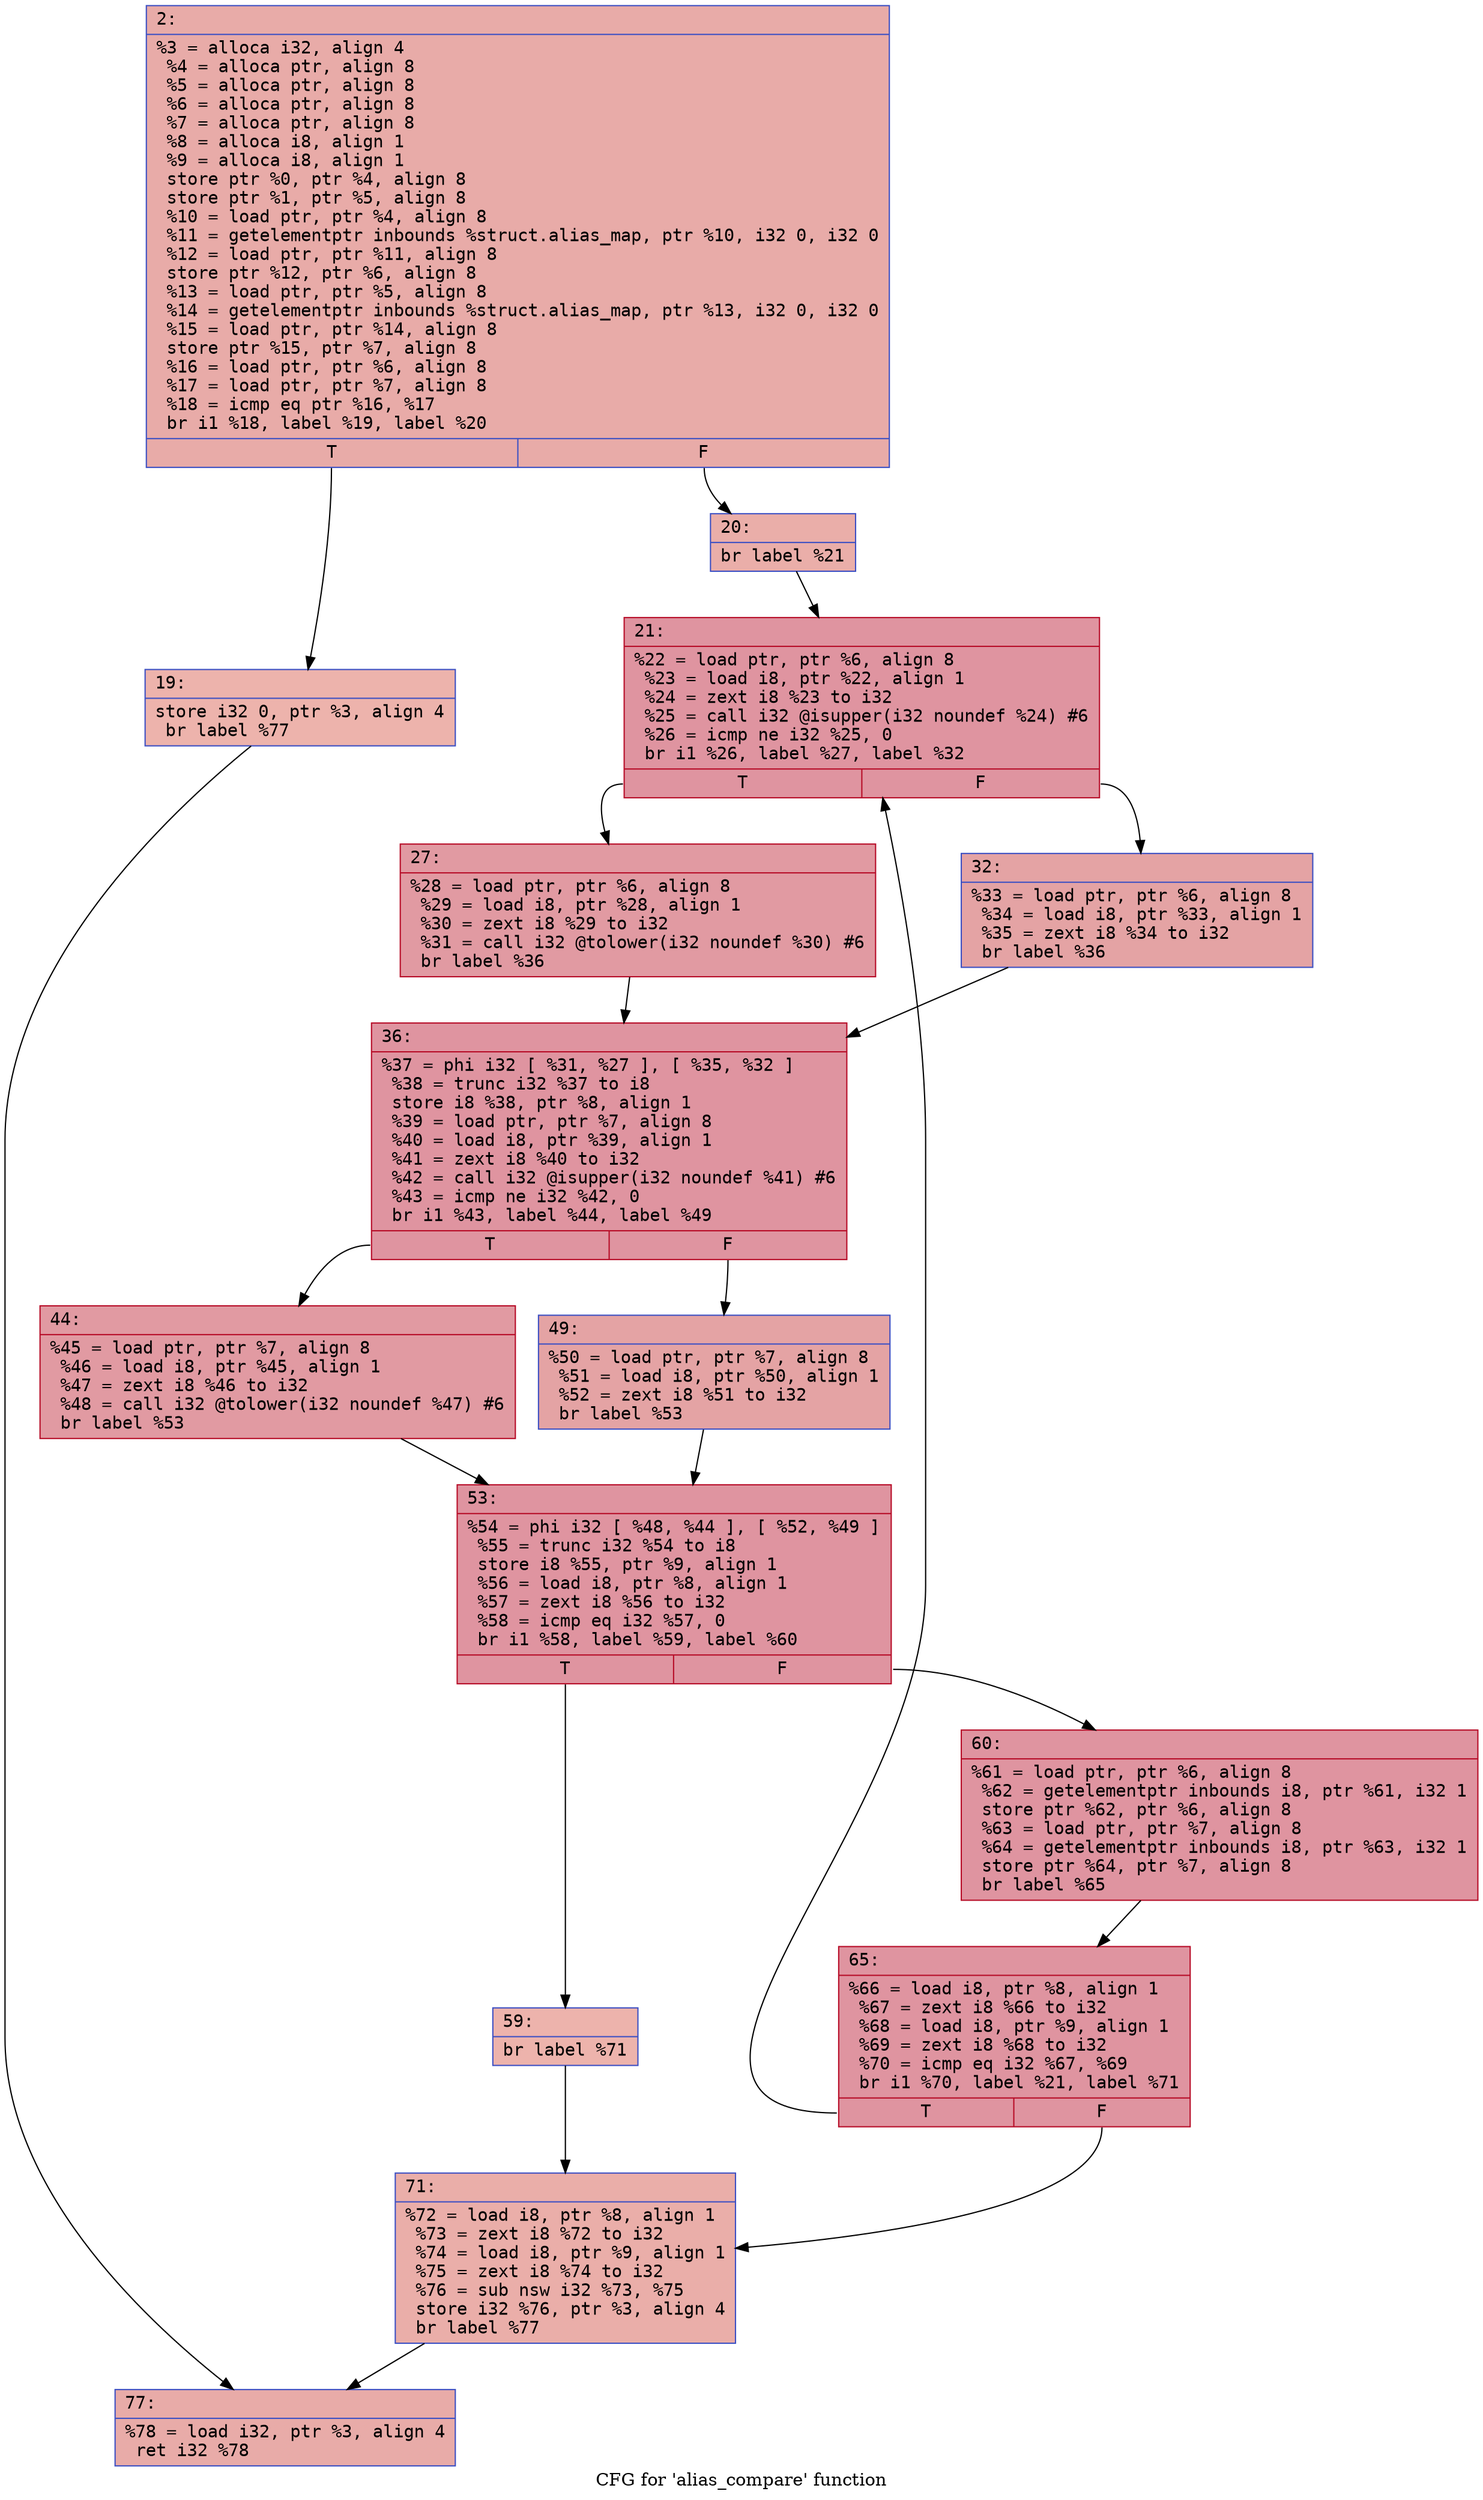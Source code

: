 digraph "CFG for 'alias_compare' function" {
	label="CFG for 'alias_compare' function";

	Node0x600000a32850 [shape=record,color="#3d50c3ff", style=filled, fillcolor="#cc403a70" fontname="Courier",label="{2:\l|  %3 = alloca i32, align 4\l  %4 = alloca ptr, align 8\l  %5 = alloca ptr, align 8\l  %6 = alloca ptr, align 8\l  %7 = alloca ptr, align 8\l  %8 = alloca i8, align 1\l  %9 = alloca i8, align 1\l  store ptr %0, ptr %4, align 8\l  store ptr %1, ptr %5, align 8\l  %10 = load ptr, ptr %4, align 8\l  %11 = getelementptr inbounds %struct.alias_map, ptr %10, i32 0, i32 0\l  %12 = load ptr, ptr %11, align 8\l  store ptr %12, ptr %6, align 8\l  %13 = load ptr, ptr %5, align 8\l  %14 = getelementptr inbounds %struct.alias_map, ptr %13, i32 0, i32 0\l  %15 = load ptr, ptr %14, align 8\l  store ptr %15, ptr %7, align 8\l  %16 = load ptr, ptr %6, align 8\l  %17 = load ptr, ptr %7, align 8\l  %18 = icmp eq ptr %16, %17\l  br i1 %18, label %19, label %20\l|{<s0>T|<s1>F}}"];
	Node0x600000a32850:s0 -> Node0x600000a328f0[tooltip="2 -> 19\nProbability 37.50%" ];
	Node0x600000a32850:s1 -> Node0x600000a32940[tooltip="2 -> 20\nProbability 62.50%" ];
	Node0x600000a328f0 [shape=record,color="#3d50c3ff", style=filled, fillcolor="#d6524470" fontname="Courier",label="{19:\l|  store i32 0, ptr %3, align 4\l  br label %77\l}"];
	Node0x600000a328f0 -> Node0x600000a32d00[tooltip="19 -> 77\nProbability 100.00%" ];
	Node0x600000a32940 [shape=record,color="#3d50c3ff", style=filled, fillcolor="#d0473d70" fontname="Courier",label="{20:\l|  br label %21\l}"];
	Node0x600000a32940 -> Node0x600000a32990[tooltip="20 -> 21\nProbability 100.00%" ];
	Node0x600000a32990 [shape=record,color="#b70d28ff", style=filled, fillcolor="#b70d2870" fontname="Courier",label="{21:\l|  %22 = load ptr, ptr %6, align 8\l  %23 = load i8, ptr %22, align 1\l  %24 = zext i8 %23 to i32\l  %25 = call i32 @isupper(i32 noundef %24) #6\l  %26 = icmp ne i32 %25, 0\l  br i1 %26, label %27, label %32\l|{<s0>T|<s1>F}}"];
	Node0x600000a32990:s0 -> Node0x600000a329e0[tooltip="21 -> 27\nProbability 62.50%" ];
	Node0x600000a32990:s1 -> Node0x600000a32a30[tooltip="21 -> 32\nProbability 37.50%" ];
	Node0x600000a329e0 [shape=record,color="#b70d28ff", style=filled, fillcolor="#bb1b2c70" fontname="Courier",label="{27:\l|  %28 = load ptr, ptr %6, align 8\l  %29 = load i8, ptr %28, align 1\l  %30 = zext i8 %29 to i32\l  %31 = call i32 @tolower(i32 noundef %30) #6\l  br label %36\l}"];
	Node0x600000a329e0 -> Node0x600000a32a80[tooltip="27 -> 36\nProbability 100.00%" ];
	Node0x600000a32a30 [shape=record,color="#3d50c3ff", style=filled, fillcolor="#c32e3170" fontname="Courier",label="{32:\l|  %33 = load ptr, ptr %6, align 8\l  %34 = load i8, ptr %33, align 1\l  %35 = zext i8 %34 to i32\l  br label %36\l}"];
	Node0x600000a32a30 -> Node0x600000a32a80[tooltip="32 -> 36\nProbability 100.00%" ];
	Node0x600000a32a80 [shape=record,color="#b70d28ff", style=filled, fillcolor="#b70d2870" fontname="Courier",label="{36:\l|  %37 = phi i32 [ %31, %27 ], [ %35, %32 ]\l  %38 = trunc i32 %37 to i8\l  store i8 %38, ptr %8, align 1\l  %39 = load ptr, ptr %7, align 8\l  %40 = load i8, ptr %39, align 1\l  %41 = zext i8 %40 to i32\l  %42 = call i32 @isupper(i32 noundef %41) #6\l  %43 = icmp ne i32 %42, 0\l  br i1 %43, label %44, label %49\l|{<s0>T|<s1>F}}"];
	Node0x600000a32a80:s0 -> Node0x600000a32ad0[tooltip="36 -> 44\nProbability 62.50%" ];
	Node0x600000a32a80:s1 -> Node0x600000a32b20[tooltip="36 -> 49\nProbability 37.50%" ];
	Node0x600000a32ad0 [shape=record,color="#b70d28ff", style=filled, fillcolor="#bb1b2c70" fontname="Courier",label="{44:\l|  %45 = load ptr, ptr %7, align 8\l  %46 = load i8, ptr %45, align 1\l  %47 = zext i8 %46 to i32\l  %48 = call i32 @tolower(i32 noundef %47) #6\l  br label %53\l}"];
	Node0x600000a32ad0 -> Node0x600000a32b70[tooltip="44 -> 53\nProbability 100.00%" ];
	Node0x600000a32b20 [shape=record,color="#3d50c3ff", style=filled, fillcolor="#c32e3170" fontname="Courier",label="{49:\l|  %50 = load ptr, ptr %7, align 8\l  %51 = load i8, ptr %50, align 1\l  %52 = zext i8 %51 to i32\l  br label %53\l}"];
	Node0x600000a32b20 -> Node0x600000a32b70[tooltip="49 -> 53\nProbability 100.00%" ];
	Node0x600000a32b70 [shape=record,color="#b70d28ff", style=filled, fillcolor="#b70d2870" fontname="Courier",label="{53:\l|  %54 = phi i32 [ %48, %44 ], [ %52, %49 ]\l  %55 = trunc i32 %54 to i8\l  store i8 %55, ptr %9, align 1\l  %56 = load i8, ptr %8, align 1\l  %57 = zext i8 %56 to i32\l  %58 = icmp eq i32 %57, 0\l  br i1 %58, label %59, label %60\l|{<s0>T|<s1>F}}"];
	Node0x600000a32b70:s0 -> Node0x600000a32bc0[tooltip="53 -> 59\nProbability 3.12%" ];
	Node0x600000a32b70:s1 -> Node0x600000a32c10[tooltip="53 -> 60\nProbability 96.88%" ];
	Node0x600000a32bc0 [shape=record,color="#3d50c3ff", style=filled, fillcolor="#d6524470" fontname="Courier",label="{59:\l|  br label %71\l}"];
	Node0x600000a32bc0 -> Node0x600000a32cb0[tooltip="59 -> 71\nProbability 100.00%" ];
	Node0x600000a32c10 [shape=record,color="#b70d28ff", style=filled, fillcolor="#b70d2870" fontname="Courier",label="{60:\l|  %61 = load ptr, ptr %6, align 8\l  %62 = getelementptr inbounds i8, ptr %61, i32 1\l  store ptr %62, ptr %6, align 8\l  %63 = load ptr, ptr %7, align 8\l  %64 = getelementptr inbounds i8, ptr %63, i32 1\l  store ptr %64, ptr %7, align 8\l  br label %65\l}"];
	Node0x600000a32c10 -> Node0x600000a32c60[tooltip="60 -> 65\nProbability 100.00%" ];
	Node0x600000a32c60 [shape=record,color="#b70d28ff", style=filled, fillcolor="#b70d2870" fontname="Courier",label="{65:\l|  %66 = load i8, ptr %8, align 1\l  %67 = zext i8 %66 to i32\l  %68 = load i8, ptr %9, align 1\l  %69 = zext i8 %68 to i32\l  %70 = icmp eq i32 %67, %69\l  br i1 %70, label %21, label %71\l|{<s0>T|<s1>F}}"];
	Node0x600000a32c60:s0 -> Node0x600000a32990[tooltip="65 -> 21\nProbability 96.88%" ];
	Node0x600000a32c60:s1 -> Node0x600000a32cb0[tooltip="65 -> 71\nProbability 3.12%" ];
	Node0x600000a32cb0 [shape=record,color="#3d50c3ff", style=filled, fillcolor="#d0473d70" fontname="Courier",label="{71:\l|  %72 = load i8, ptr %8, align 1\l  %73 = zext i8 %72 to i32\l  %74 = load i8, ptr %9, align 1\l  %75 = zext i8 %74 to i32\l  %76 = sub nsw i32 %73, %75\l  store i32 %76, ptr %3, align 4\l  br label %77\l}"];
	Node0x600000a32cb0 -> Node0x600000a32d00[tooltip="71 -> 77\nProbability 100.00%" ];
	Node0x600000a32d00 [shape=record,color="#3d50c3ff", style=filled, fillcolor="#cc403a70" fontname="Courier",label="{77:\l|  %78 = load i32, ptr %3, align 4\l  ret i32 %78\l}"];
}

